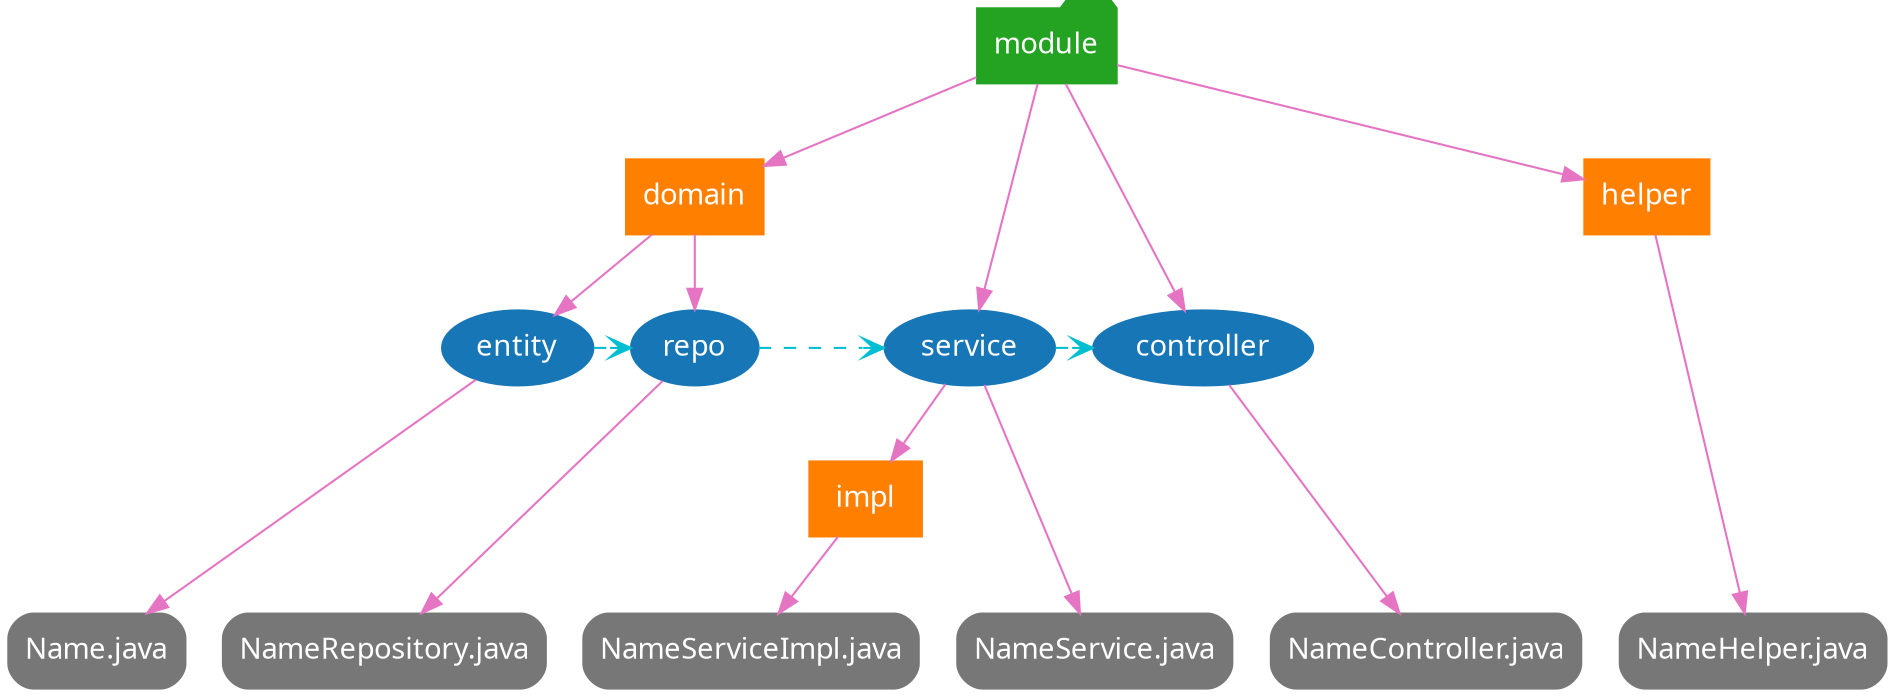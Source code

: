 digraph G {
  // rankdir="LR";
  compound=true;

  node [shape=folder, style=filled, color="#24a222", fontcolor="white", fontname="Helvetia"];
  module;

  node [shape=ellipse, style=filled, color="#1776b6"];
  service;
  controller;
  repository[label="repo"];
  entity;

  node [shape=record, style=filled, color="#ff7f00"];
  domain;
  helper;
  service_impl[label="impl"];

  {
    rank = "same";
    domain; helper;
  }

  edge [style=solid, color="#e574c3"];
  module -> {domain, service, controller, helper};
  domain -> {entity, repository};
  service -> service_impl;

  node [shape=Mrecord, style=filled, color="#777777"];
  {
    rank="same";
    Name[label="Name.java"];
    NameRepository[label="NameRepository.java"];
    NameService[label="NameService.java"];
    NameServiceImpl[label="NameServiceImpl.java"];
    NameController[label="NameController.java"];
    NameHelper[label="NameHelper.java"];
  }

  edge [shape=dot, style=solid];
  entity -> Name;
  repository -> NameRepository;
  service -> NameService;
  service_impl -> NameServiceImpl;
  controller -> NameController;
  helper -> NameHelper;

  edge[style=dashed, arrowhead="vee", color="#00bed1"];
  {
    rank="same";
    entity -> repository -> service -> controller;
  }
}
